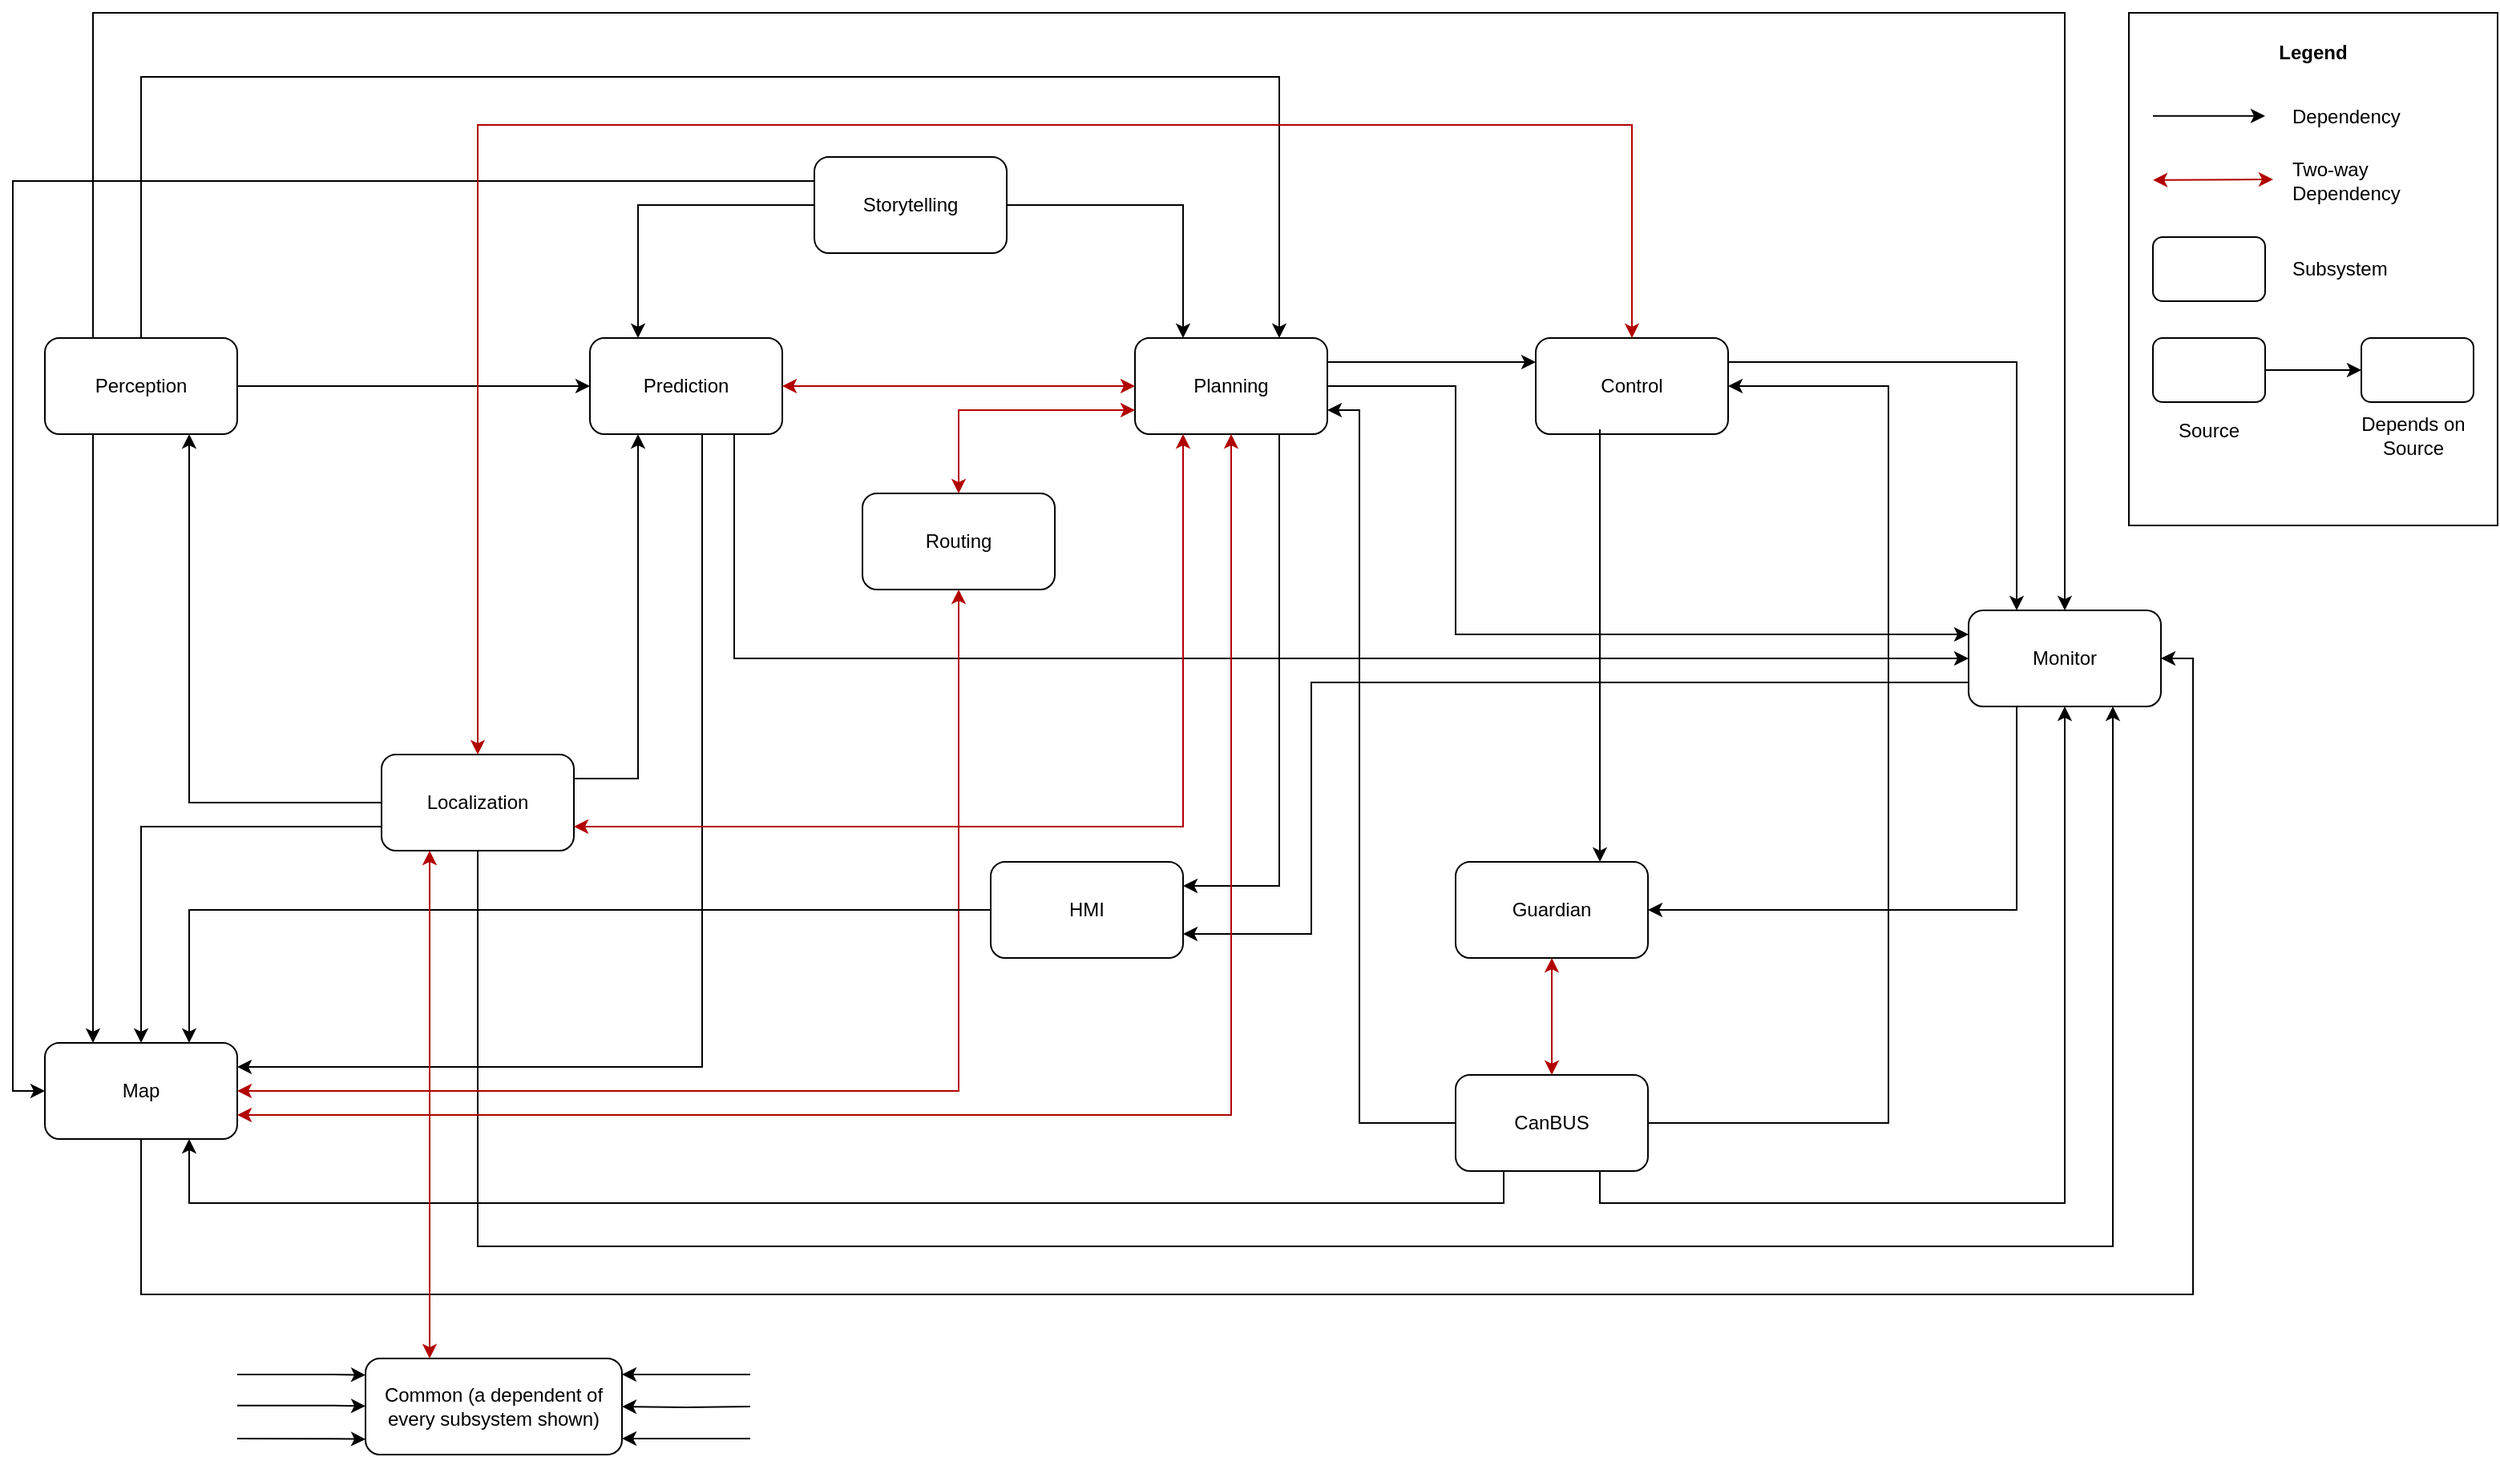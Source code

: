 <mxfile version="17.1.3" type="github"><diagram id="q5uySfuGyyFAdlzgSxIf" name="Page-1"><mxGraphModel dx="1426" dy="767" grid="1" gridSize="10" guides="1" tooltips="1" connect="1" arrows="1" fold="1" page="1" pageScale="1" pageWidth="850" pageHeight="1100" math="0" shadow="0"><root><mxCell id="0"/><mxCell id="1" parent="0"/><mxCell id="7judBJOATlKyl89qZomi-54" style="edgeStyle=orthogonalEdgeStyle;rounded=0;orthogonalLoop=1;jettySize=auto;html=1;exitX=0;exitY=0.5;exitDx=0;exitDy=0;entryX=0.75;entryY=1;entryDx=0;entryDy=0;" parent="1" source="7judBJOATlKyl89qZomi-2" target="7judBJOATlKyl89qZomi-1" edge="1"><mxGeometry relative="1" as="geometry"><Array as="points"><mxPoint x="200" y="513"/></Array></mxGeometry></mxCell><mxCell id="7judBJOATlKyl89qZomi-1" value="Perception" style="rounded=1;whiteSpace=wrap;html=1;" parent="1" vertex="1"><mxGeometry x="110" y="223" width="120" height="60" as="geometry"/></mxCell><mxCell id="7judBJOATlKyl89qZomi-2" value="Localization" style="rounded=1;whiteSpace=wrap;html=1;" parent="1" vertex="1"><mxGeometry x="320" y="483" width="120" height="60" as="geometry"/></mxCell><mxCell id="7judBJOATlKyl89qZomi-10" style="edgeStyle=orthogonalEdgeStyle;rounded=0;orthogonalLoop=1;jettySize=auto;html=1;entryX=0;entryY=0.5;entryDx=0;entryDy=0;exitX=1;exitY=0.5;exitDx=0;exitDy=0;" parent="1" source="7judBJOATlKyl89qZomi-1" target="7judBJOATlKyl89qZomi-8" edge="1"><mxGeometry relative="1" as="geometry"/></mxCell><mxCell id="7judBJOATlKyl89qZomi-14" style="edgeStyle=orthogonalEdgeStyle;rounded=0;orthogonalLoop=1;jettySize=auto;html=1;entryX=0.25;entryY=0;entryDx=0;entryDy=0;" parent="1" source="7judBJOATlKyl89qZomi-12" target="7judBJOATlKyl89qZomi-8" edge="1"><mxGeometry relative="1" as="geometry"><Array as="points"><mxPoint x="480" y="140"/><mxPoint x="480" y="140"/></Array></mxGeometry></mxCell><mxCell id="7judBJOATlKyl89qZomi-15" style="edgeStyle=orthogonalEdgeStyle;rounded=0;orthogonalLoop=1;jettySize=auto;html=1;exitX=1;exitY=0.25;exitDx=0;exitDy=0;entryX=0.25;entryY=1;entryDx=0;entryDy=0;" parent="1" source="7judBJOATlKyl89qZomi-2" target="7judBJOATlKyl89qZomi-8" edge="1"><mxGeometry relative="1" as="geometry"><Array as="points"><mxPoint x="480" y="498"/></Array></mxGeometry></mxCell><mxCell id="7judBJOATlKyl89qZomi-17" style="edgeStyle=orthogonalEdgeStyle;rounded=0;orthogonalLoop=1;jettySize=auto;html=1;exitX=0;exitY=0.5;exitDx=0;exitDy=0;entryX=1;entryY=0.75;entryDx=0;entryDy=0;" parent="1" source="7judBJOATlKyl89qZomi-16" target="7judBJOATlKyl89qZomi-11" edge="1"><mxGeometry relative="1" as="geometry"><Array as="points"><mxPoint x="930" y="713"/><mxPoint x="930" y="268"/></Array></mxGeometry></mxCell><mxCell id="7judBJOATlKyl89qZomi-23" style="edgeStyle=orthogonalEdgeStyle;rounded=0;orthogonalLoop=1;jettySize=auto;html=1;exitX=0.5;exitY=0;exitDx=0;exitDy=0;entryX=0.75;entryY=0;entryDx=0;entryDy=0;" parent="1" source="7judBJOATlKyl89qZomi-1" target="7judBJOATlKyl89qZomi-11" edge="1"><mxGeometry relative="1" as="geometry"><Array as="points"><mxPoint x="170" y="60"/><mxPoint x="880" y="60"/></Array></mxGeometry></mxCell><mxCell id="7judBJOATlKyl89qZomi-25" style="edgeStyle=orthogonalEdgeStyle;rounded=0;orthogonalLoop=1;jettySize=auto;html=1;exitX=1;exitY=0.5;exitDx=0;exitDy=0;entryX=0.25;entryY=0;entryDx=0;entryDy=0;" parent="1" source="7judBJOATlKyl89qZomi-12" target="7judBJOATlKyl89qZomi-11" edge="1"><mxGeometry relative="1" as="geometry"/></mxCell><mxCell id="7-IdZ-WRil3FLbBQ27dM-9" style="edgeStyle=orthogonalEdgeStyle;rounded=0;orthogonalLoop=1;jettySize=auto;html=1;exitX=0.75;exitY=1;exitDx=0;exitDy=0;entryX=1;entryY=0.25;entryDx=0;entryDy=0;" parent="1" source="7judBJOATlKyl89qZomi-11" target="7-IdZ-WRil3FLbBQ27dM-8" edge="1"><mxGeometry relative="1" as="geometry"/></mxCell><mxCell id="7-IdZ-WRil3FLbBQ27dM-11" style="edgeStyle=orthogonalEdgeStyle;rounded=0;orthogonalLoop=1;jettySize=auto;html=1;exitX=1;exitY=0.5;exitDx=0;exitDy=0;entryX=0;entryY=0.25;entryDx=0;entryDy=0;" parent="1" source="7judBJOATlKyl89qZomi-11" target="7judBJOATlKyl89qZomi-29" edge="1"><mxGeometry relative="1" as="geometry"><Array as="points"><mxPoint x="990" y="253"/><mxPoint x="990" y="408"/></Array></mxGeometry></mxCell><mxCell id="7judBJOATlKyl89qZomi-11" value="Planning" style="rounded=1;whiteSpace=wrap;html=1;" parent="1" vertex="1"><mxGeometry x="790" y="223" width="120" height="60" as="geometry"/></mxCell><mxCell id="7-IdZ-WRil3FLbBQ27dM-7" style="edgeStyle=orthogonalEdgeStyle;rounded=0;orthogonalLoop=1;jettySize=auto;html=1;exitX=0;exitY=0.25;exitDx=0;exitDy=0;entryX=0;entryY=0.5;entryDx=0;entryDy=0;" parent="1" source="7judBJOATlKyl89qZomi-12" target="7judBJOATlKyl89qZomi-21" edge="1"><mxGeometry relative="1" as="geometry"/></mxCell><mxCell id="7judBJOATlKyl89qZomi-12" value="Storytelling" style="rounded=1;whiteSpace=wrap;html=1;" parent="1" vertex="1"><mxGeometry x="590" y="110" width="120" height="60" as="geometry"/></mxCell><mxCell id="7judBJOATlKyl89qZomi-16" value="CanBUS" style="rounded=1;whiteSpace=wrap;html=1;" parent="1" vertex="1"><mxGeometry x="990" y="683" width="120" height="60" as="geometry"/></mxCell><mxCell id="7judBJOATlKyl89qZomi-18" value="Routing" style="rounded=1;whiteSpace=wrap;html=1;" parent="1" vertex="1"><mxGeometry x="620" y="320" width="120" height="60" as="geometry"/></mxCell><mxCell id="7judBJOATlKyl89qZomi-32" style="edgeStyle=orthogonalEdgeStyle;rounded=0;orthogonalLoop=1;jettySize=auto;html=1;exitX=0.25;exitY=1;exitDx=0;exitDy=0;entryX=0.75;entryY=1;entryDx=0;entryDy=0;" parent="1" source="7judBJOATlKyl89qZomi-16" target="7judBJOATlKyl89qZomi-21" edge="1"><mxGeometry relative="1" as="geometry"><Array as="points"><mxPoint x="1020" y="763"/><mxPoint x="200" y="763"/></Array></mxGeometry></mxCell><mxCell id="7judBJOATlKyl89qZomi-33" style="edgeStyle=orthogonalEdgeStyle;rounded=0;orthogonalLoop=1;jettySize=auto;html=1;exitX=0.25;exitY=1;exitDx=0;exitDy=0;entryX=0.25;entryY=0;entryDx=0;entryDy=0;" parent="1" source="7judBJOATlKyl89qZomi-1" target="7judBJOATlKyl89qZomi-21" edge="1"><mxGeometry relative="1" as="geometry"><Array as="points"/></mxGeometry></mxCell><mxCell id="7judBJOATlKyl89qZomi-68" style="edgeStyle=orthogonalEdgeStyle;rounded=0;orthogonalLoop=1;jettySize=auto;html=1;exitX=0;exitY=0.75;exitDx=0;exitDy=0;entryX=0.5;entryY=0;entryDx=0;entryDy=0;endArrow=classic;endFill=1;strokeColor=default;" parent="1" source="7judBJOATlKyl89qZomi-2" target="7judBJOATlKyl89qZomi-21" edge="1"><mxGeometry relative="1" as="geometry"/></mxCell><mxCell id="7judBJOATlKyl89qZomi-21" value="Map" style="rounded=1;whiteSpace=wrap;html=1;" parent="1" vertex="1"><mxGeometry x="110" y="663" width="120" height="60" as="geometry"/></mxCell><mxCell id="7judBJOATlKyl89qZomi-30" style="edgeStyle=orthogonalEdgeStyle;rounded=0;orthogonalLoop=1;jettySize=auto;html=1;entryX=0.25;entryY=0;entryDx=0;entryDy=0;exitX=1;exitY=0.25;exitDx=0;exitDy=0;" parent="1" source="7judBJOATlKyl89qZomi-26" target="7judBJOATlKyl89qZomi-29" edge="1"><mxGeometry relative="1" as="geometry"/></mxCell><mxCell id="7judBJOATlKyl89qZomi-58" style="edgeStyle=orthogonalEdgeStyle;rounded=0;orthogonalLoop=1;jettySize=auto;html=1;strokeColor=default;exitX=1;exitY=0.5;exitDx=0;exitDy=0;" parent="1" source="7judBJOATlKyl89qZomi-16" target="7judBJOATlKyl89qZomi-26" edge="1"><mxGeometry relative="1" as="geometry"><Array as="points"><mxPoint x="1260" y="713"/><mxPoint x="1260" y="253"/></Array></mxGeometry></mxCell><mxCell id="7judBJOATlKyl89qZomi-66" style="edgeStyle=orthogonalEdgeStyle;rounded=0;orthogonalLoop=1;jettySize=auto;html=1;exitX=1;exitY=0.25;exitDx=0;exitDy=0;entryX=0;entryY=0.25;entryDx=0;entryDy=0;endArrow=classic;endFill=1;strokeColor=default;" parent="1" source="7judBJOATlKyl89qZomi-11" target="7judBJOATlKyl89qZomi-26" edge="1"><mxGeometry relative="1" as="geometry"/></mxCell><mxCell id="7judBJOATlKyl89qZomi-26" value="Control" style="rounded=1;whiteSpace=wrap;html=1;" parent="1" vertex="1"><mxGeometry x="1040" y="223" width="120" height="60" as="geometry"/></mxCell><mxCell id="7judBJOATlKyl89qZomi-41" style="edgeStyle=orthogonalEdgeStyle;rounded=0;orthogonalLoop=1;jettySize=auto;html=1;exitX=0.5;exitY=1;exitDx=0;exitDy=0;entryX=0.75;entryY=1;entryDx=0;entryDy=0;" parent="1" source="7judBJOATlKyl89qZomi-2" target="7judBJOATlKyl89qZomi-29" edge="1"><mxGeometry relative="1" as="geometry"><Array as="points"><mxPoint x="380" y="790"/><mxPoint x="1400" y="790"/></Array></mxGeometry></mxCell><mxCell id="7judBJOATlKyl89qZomi-42" style="edgeStyle=orthogonalEdgeStyle;rounded=0;orthogonalLoop=1;jettySize=auto;html=1;exitX=0.5;exitY=1;exitDx=0;exitDy=0;entryX=1;entryY=0.5;entryDx=0;entryDy=0;" parent="1" source="7judBJOATlKyl89qZomi-21" target="7judBJOATlKyl89qZomi-29" edge="1"><mxGeometry relative="1" as="geometry"><Array as="points"><mxPoint x="170" y="820"/><mxPoint x="1450" y="820"/><mxPoint x="1450" y="423"/></Array></mxGeometry></mxCell><mxCell id="7judBJOATlKyl89qZomi-43" style="edgeStyle=orthogonalEdgeStyle;rounded=0;orthogonalLoop=1;jettySize=auto;html=1;exitX=0.75;exitY=1;exitDx=0;exitDy=0;entryX=0.5;entryY=1;entryDx=0;entryDy=0;" parent="1" source="7judBJOATlKyl89qZomi-16" target="7judBJOATlKyl89qZomi-29" edge="1"><mxGeometry relative="1" as="geometry"/></mxCell><mxCell id="7judBJOATlKyl89qZomi-45" style="edgeStyle=orthogonalEdgeStyle;rounded=0;orthogonalLoop=1;jettySize=auto;html=1;exitX=0.25;exitY=0;exitDx=0;exitDy=0;entryX=0.5;entryY=0;entryDx=0;entryDy=0;" parent="1" source="7judBJOATlKyl89qZomi-1" target="7judBJOATlKyl89qZomi-29" edge="1"><mxGeometry relative="1" as="geometry"><Array as="points"><mxPoint x="140" y="20"/><mxPoint x="1370" y="20"/></Array></mxGeometry></mxCell><mxCell id="7judBJOATlKyl89qZomi-46" style="edgeStyle=orthogonalEdgeStyle;rounded=0;orthogonalLoop=1;jettySize=auto;html=1;exitX=0.75;exitY=1;exitDx=0;exitDy=0;entryX=0;entryY=0.5;entryDx=0;entryDy=0;" parent="1" source="7judBJOATlKyl89qZomi-8" target="7judBJOATlKyl89qZomi-29" edge="1"><mxGeometry relative="1" as="geometry"/></mxCell><mxCell id="7-IdZ-WRil3FLbBQ27dM-12" style="edgeStyle=orthogonalEdgeStyle;rounded=0;orthogonalLoop=1;jettySize=auto;html=1;exitX=0;exitY=0.75;exitDx=0;exitDy=0;entryX=1;entryY=0.75;entryDx=0;entryDy=0;" parent="1" source="7judBJOATlKyl89qZomi-29" target="7-IdZ-WRil3FLbBQ27dM-8" edge="1"><mxGeometry relative="1" as="geometry"><Array as="points"><mxPoint x="900" y="438"/><mxPoint x="900" y="595"/></Array></mxGeometry></mxCell><mxCell id="7judBJOATlKyl89qZomi-29" value="Monitor" style="rounded=1;whiteSpace=wrap;html=1;" parent="1" vertex="1"><mxGeometry x="1310" y="393" width="120" height="60" as="geometry"/></mxCell><mxCell id="7judBJOATlKyl89qZomi-36" style="edgeStyle=orthogonalEdgeStyle;rounded=0;orthogonalLoop=1;jettySize=auto;html=1;entryX=0.75;entryY=0;entryDx=0;entryDy=0;" parent="1" target="7judBJOATlKyl89qZomi-35" edge="1"><mxGeometry relative="1" as="geometry"><Array as="points"><mxPoint x="1080" y="410"/><mxPoint x="1080" y="410"/></Array><mxPoint x="1080" y="280" as="sourcePoint"/></mxGeometry></mxCell><mxCell id="7judBJOATlKyl89qZomi-37" style="edgeStyle=orthogonalEdgeStyle;rounded=0;orthogonalLoop=1;jettySize=auto;html=1;exitX=0.25;exitY=1;exitDx=0;exitDy=0;entryX=1;entryY=0.5;entryDx=0;entryDy=0;" parent="1" source="7judBJOATlKyl89qZomi-29" target="7judBJOATlKyl89qZomi-35" edge="1"><mxGeometry relative="1" as="geometry"/></mxCell><mxCell id="7-IdZ-WRil3FLbBQ27dM-1" style="edgeStyle=orthogonalEdgeStyle;rounded=0;orthogonalLoop=1;jettySize=auto;html=1;entryX=1;entryY=0.25;entryDx=0;entryDy=0;" parent="1" source="7judBJOATlKyl89qZomi-8" target="7judBJOATlKyl89qZomi-21" edge="1"><mxGeometry relative="1" as="geometry"><Array as="points"><mxPoint x="520" y="678"/></Array></mxGeometry></mxCell><mxCell id="7judBJOATlKyl89qZomi-8" value="Prediction" style="rounded=1;whiteSpace=wrap;html=1;" parent="1" vertex="1"><mxGeometry x="450" y="223" width="120" height="60" as="geometry"/></mxCell><mxCell id="7judBJOATlKyl89qZomi-35" value="Guardian" style="rounded=1;whiteSpace=wrap;html=1;" parent="1" vertex="1"><mxGeometry x="990" y="550" width="120" height="60" as="geometry"/></mxCell><mxCell id="7judBJOATlKyl89qZomi-62" value="" style="endArrow=classic;startArrow=classic;html=1;rounded=0;strokeColor=#B20000;exitX=0;exitY=0.5;exitDx=0;exitDy=0;entryX=1;entryY=0.5;entryDx=0;entryDy=0;fillColor=#e51400;" parent="1" source="7judBJOATlKyl89qZomi-11" target="7judBJOATlKyl89qZomi-8" edge="1"><mxGeometry width="50" height="50" relative="1" as="geometry"><mxPoint x="640" y="210" as="sourcePoint"/><mxPoint x="590" y="260" as="targetPoint"/></mxGeometry></mxCell><mxCell id="7judBJOATlKyl89qZomi-63" value="" style="endArrow=classic;startArrow=classic;html=1;rounded=0;strokeColor=#B20000;exitX=0;exitY=0.75;exitDx=0;exitDy=0;entryX=0.5;entryY=0;entryDx=0;entryDy=0;edgeStyle=orthogonalEdgeStyle;fillColor=#e51400;" parent="1" source="7judBJOATlKyl89qZomi-11" target="7judBJOATlKyl89qZomi-18" edge="1"><mxGeometry width="50" height="50" relative="1" as="geometry"><mxPoint x="760" y="263" as="sourcePoint"/><mxPoint x="580" y="263" as="targetPoint"/></mxGeometry></mxCell><mxCell id="7judBJOATlKyl89qZomi-67" value="" style="endArrow=classic;startArrow=classic;html=1;rounded=0;strokeColor=#B20000;exitX=0.5;exitY=0;exitDx=0;exitDy=0;entryX=0.5;entryY=1;entryDx=0;entryDy=0;fillColor=#e51400;" parent="1" source="7judBJOATlKyl89qZomi-16" target="7judBJOATlKyl89qZomi-35" edge="1"><mxGeometry width="50" height="50" relative="1" as="geometry"><mxPoint x="1290" y="640" as="sourcePoint"/><mxPoint x="1070" y="640" as="targetPoint"/></mxGeometry></mxCell><mxCell id="7-IdZ-WRil3FLbBQ27dM-2" value="" style="endArrow=classic;startArrow=classic;html=1;rounded=0;strokeColor=#B20000;exitX=0.25;exitY=1;exitDx=0;exitDy=0;entryX=1;entryY=0.75;entryDx=0;entryDy=0;edgeStyle=orthogonalEdgeStyle;fillColor=#e51400;" parent="1" source="7judBJOATlKyl89qZomi-11" target="7judBJOATlKyl89qZomi-2" edge="1"><mxGeometry width="50" height="50" relative="1" as="geometry"><mxPoint x="720.0" y="491" as="sourcePoint"/><mxPoint x="610" y="543" as="targetPoint"/></mxGeometry></mxCell><mxCell id="7-IdZ-WRil3FLbBQ27dM-3" value="" style="endArrow=classic;startArrow=classic;html=1;rounded=0;strokeColor=#B20000;exitX=0.5;exitY=1;exitDx=0;exitDy=0;entryX=1;entryY=0.75;entryDx=0;entryDy=0;edgeStyle=orthogonalEdgeStyle;fillColor=#e51400;" parent="1" source="7judBJOATlKyl89qZomi-11" target="7judBJOATlKyl89qZomi-21" edge="1"><mxGeometry width="50" height="50" relative="1" as="geometry"><mxPoint x="900.0" y="510" as="sourcePoint"/><mxPoint x="520" y="755" as="targetPoint"/></mxGeometry></mxCell><mxCell id="7-IdZ-WRil3FLbBQ27dM-4" value="" style="endArrow=classic;startArrow=classic;html=1;rounded=0;strokeColor=#B20000;exitX=0.5;exitY=0;exitDx=0;exitDy=0;entryX=0.5;entryY=0;entryDx=0;entryDy=0;edgeStyle=orthogonalEdgeStyle;fillColor=#e51400;" parent="1" source="7judBJOATlKyl89qZomi-26" target="7judBJOATlKyl89qZomi-2" edge="1"><mxGeometry width="50" height="50" relative="1" as="geometry"><mxPoint x="830.0" y="293" as="sourcePoint"/><mxPoint x="450" y="538" as="targetPoint"/><Array as="points"><mxPoint x="1100" y="90"/><mxPoint x="380" y="90"/></Array></mxGeometry></mxCell><mxCell id="7-IdZ-WRil3FLbBQ27dM-5" value="" style="endArrow=classic;startArrow=classic;html=1;rounded=0;strokeColor=#B20000;exitX=0.5;exitY=1;exitDx=0;exitDy=0;entryX=1;entryY=0.5;entryDx=0;entryDy=0;edgeStyle=orthogonalEdgeStyle;fillColor=#e51400;" parent="1" source="7judBJOATlKyl89qZomi-18" target="7judBJOATlKyl89qZomi-21" edge="1"><mxGeometry width="50" height="50" relative="1" as="geometry"><mxPoint x="830.0" y="293" as="sourcePoint"/><mxPoint x="450" y="538" as="targetPoint"/><Array as="points"><mxPoint x="680" y="693"/></Array></mxGeometry></mxCell><mxCell id="7-IdZ-WRil3FLbBQ27dM-10" style="edgeStyle=orthogonalEdgeStyle;rounded=0;orthogonalLoop=1;jettySize=auto;html=1;exitX=0;exitY=0.5;exitDx=0;exitDy=0;entryX=0.75;entryY=0;entryDx=0;entryDy=0;" parent="1" source="7-IdZ-WRil3FLbBQ27dM-8" target="7judBJOATlKyl89qZomi-21" edge="1"><mxGeometry relative="1" as="geometry"/></mxCell><mxCell id="7-IdZ-WRil3FLbBQ27dM-8" value="HMI" style="rounded=1;whiteSpace=wrap;html=1;" parent="1" vertex="1"><mxGeometry x="700" y="550" width="120" height="60" as="geometry"/></mxCell><mxCell id="7-IdZ-WRil3FLbBQ27dM-14" value="" style="rounded=0;whiteSpace=wrap;html=1;" parent="1" vertex="1"><mxGeometry x="1410" y="20" width="230" height="320" as="geometry"/></mxCell><mxCell id="7-IdZ-WRil3FLbBQ27dM-15" value="Legend" style="text;html=1;strokeColor=none;fillColor=none;align=center;verticalAlign=middle;whiteSpace=wrap;rounded=0;fontStyle=1" parent="1" vertex="1"><mxGeometry x="1495" y="30" width="60" height="30" as="geometry"/></mxCell><mxCell id="7judBJOATlKyl89qZomi-7" style="edgeStyle=orthogonalEdgeStyle;rounded=0;orthogonalLoop=1;jettySize=auto;html=1;entryX=0;entryY=0.5;entryDx=0;entryDy=0;" parent="1" source="7judBJOATlKyl89qZomi-4" target="7judBJOATlKyl89qZomi-6" edge="1"><mxGeometry relative="1" as="geometry"/></mxCell><mxCell id="7judBJOATlKyl89qZomi-4" value="" style="rounded=1;whiteSpace=wrap;html=1;" parent="1" vertex="1"><mxGeometry x="1425" y="223" width="70" height="40" as="geometry"/></mxCell><mxCell id="7judBJOATlKyl89qZomi-6" value="" style="rounded=1;whiteSpace=wrap;html=1;" parent="1" vertex="1"><mxGeometry x="1555" y="223" width="70" height="40" as="geometry"/></mxCell><mxCell id="7-IdZ-WRil3FLbBQ27dM-16" value="Source" style="text;html=1;strokeColor=none;fillColor=none;align=center;verticalAlign=middle;whiteSpace=wrap;rounded=0;" parent="1" vertex="1"><mxGeometry x="1430" y="266" width="60" height="30" as="geometry"/></mxCell><mxCell id="7-IdZ-WRil3FLbBQ27dM-17" value="Depends on Source" style="text;html=1;strokeColor=none;fillColor=none;align=center;verticalAlign=middle;whiteSpace=wrap;rounded=0;" parent="1" vertex="1"><mxGeometry x="1550" y="269" width="75" height="30" as="geometry"/></mxCell><mxCell id="7-IdZ-WRil3FLbBQ27dM-19" value="Dependency" style="text;html=1;strokeColor=none;fillColor=none;align=left;verticalAlign=middle;whiteSpace=wrap;rounded=0;" parent="1" vertex="1"><mxGeometry x="1510" y="70" width="60" height="30" as="geometry"/></mxCell><mxCell id="7-IdZ-WRil3FLbBQ27dM-20" value="Two-way Dependency" style="text;html=1;strokeColor=none;fillColor=none;align=left;verticalAlign=middle;whiteSpace=wrap;rounded=0;" parent="1" vertex="1"><mxGeometry x="1510" y="110" width="120" height="30" as="geometry"/></mxCell><mxCell id="7-IdZ-WRil3FLbBQ27dM-21" style="edgeStyle=orthogonalEdgeStyle;rounded=0;orthogonalLoop=1;jettySize=auto;html=1;entryX=0;entryY=0.5;entryDx=0;entryDy=0;" parent="1" edge="1"><mxGeometry relative="1" as="geometry"><mxPoint x="1425.0" y="84.41" as="sourcePoint"/><mxPoint x="1495.0" y="84.41" as="targetPoint"/></mxGeometry></mxCell><mxCell id="7-IdZ-WRil3FLbBQ27dM-22" value="" style="endArrow=classic;startArrow=classic;html=1;rounded=0;strokeColor=#B20000;entryX=1;entryY=0.5;entryDx=0;entryDy=0;fillColor=#e51400;" parent="1" edge="1"><mxGeometry width="50" height="50" relative="1" as="geometry"><mxPoint x="1500" y="124" as="sourcePoint"/><mxPoint x="1425" y="124.41" as="targetPoint"/></mxGeometry></mxCell><mxCell id="7-IdZ-WRil3FLbBQ27dM-23" value="" style="rounded=1;whiteSpace=wrap;html=1;" parent="1" vertex="1"><mxGeometry x="1425" y="160" width="70" height="40" as="geometry"/></mxCell><mxCell id="7-IdZ-WRil3FLbBQ27dM-24" value="Subsystem" style="text;html=1;strokeColor=none;fillColor=none;align=left;verticalAlign=middle;whiteSpace=wrap;rounded=0;" parent="1" vertex="1"><mxGeometry x="1510" y="165" width="120" height="30" as="geometry"/></mxCell><mxCell id="7-IdZ-WRil3FLbBQ27dM-25" value="Common (a dependent of every subsystem shown)" style="rounded=1;whiteSpace=wrap;html=1;" parent="1" vertex="1"><mxGeometry x="310" y="860" width="160" height="60" as="geometry"/></mxCell><mxCell id="7-IdZ-WRil3FLbBQ27dM-26" style="edgeStyle=orthogonalEdgeStyle;rounded=0;orthogonalLoop=1;jettySize=auto;html=1;entryX=1;entryY=0.5;entryDx=0;entryDy=0;" parent="1" target="7-IdZ-WRil3FLbBQ27dM-25" edge="1"><mxGeometry relative="1" as="geometry"><mxPoint x="550" y="890" as="sourcePoint"/><mxPoint x="590.0" y="870.0" as="targetPoint"/></mxGeometry></mxCell><mxCell id="7-IdZ-WRil3FLbBQ27dM-27" style="edgeStyle=orthogonalEdgeStyle;rounded=0;orthogonalLoop=1;jettySize=auto;html=1;entryX=1;entryY=0.5;entryDx=0;entryDy=0;" parent="1" edge="1"><mxGeometry relative="1" as="geometry"><mxPoint x="550" y="910" as="sourcePoint"/><mxPoint x="470" y="910" as="targetPoint"/></mxGeometry></mxCell><mxCell id="7-IdZ-WRil3FLbBQ27dM-28" style="edgeStyle=orthogonalEdgeStyle;rounded=0;orthogonalLoop=1;jettySize=auto;html=1;entryX=1;entryY=0.5;entryDx=0;entryDy=0;" parent="1" edge="1"><mxGeometry relative="1" as="geometry"><mxPoint x="230" y="889.4" as="sourcePoint"/><mxPoint x="310" y="889.73" as="targetPoint"/><Array as="points"><mxPoint x="290" y="889.4"/><mxPoint x="290" y="889.4"/></Array></mxGeometry></mxCell><mxCell id="7-IdZ-WRil3FLbBQ27dM-29" style="edgeStyle=orthogonalEdgeStyle;rounded=0;orthogonalLoop=1;jettySize=auto;html=1;entryX=1;entryY=0.5;entryDx=0;entryDy=0;" parent="1" edge="1"><mxGeometry relative="1" as="geometry"><mxPoint x="230" y="910.06" as="sourcePoint"/><mxPoint x="310" y="910.39" as="targetPoint"/><Array as="points"><mxPoint x="290" y="910.06"/><mxPoint x="290" y="910.06"/></Array></mxGeometry></mxCell><mxCell id="7-IdZ-WRil3FLbBQ27dM-30" value="" style="endArrow=classic;startArrow=classic;html=1;rounded=0;strokeColor=#B20000;exitX=0.25;exitY=1;exitDx=0;exitDy=0;entryX=0.25;entryY=0;entryDx=0;entryDy=0;edgeStyle=orthogonalEdgeStyle;fillColor=#e51400;" parent="1" source="7judBJOATlKyl89qZomi-2" target="7-IdZ-WRil3FLbBQ27dM-25" edge="1"><mxGeometry width="50" height="50" relative="1" as="geometry"><mxPoint x="455" y="838" as="sourcePoint"/><mxPoint x="345" y="890" as="targetPoint"/></mxGeometry></mxCell><mxCell id="7-IdZ-WRil3FLbBQ27dM-31" style="edgeStyle=orthogonalEdgeStyle;rounded=0;orthogonalLoop=1;jettySize=auto;html=1;entryX=1;entryY=0.5;entryDx=0;entryDy=0;" parent="1" edge="1"><mxGeometry relative="1" as="geometry"><mxPoint x="550" y="870" as="sourcePoint"/><mxPoint x="470" y="870" as="targetPoint"/></mxGeometry></mxCell><mxCell id="7-IdZ-WRil3FLbBQ27dM-32" style="edgeStyle=orthogonalEdgeStyle;rounded=0;orthogonalLoop=1;jettySize=auto;html=1;entryX=1;entryY=0.5;entryDx=0;entryDy=0;" parent="1" edge="1"><mxGeometry relative="1" as="geometry"><mxPoint x="230" y="870.0" as="sourcePoint"/><mxPoint x="310" y="870.33" as="targetPoint"/><Array as="points"><mxPoint x="290" y="870.0"/><mxPoint x="290" y="870.0"/></Array></mxGeometry></mxCell></root></mxGraphModel></diagram></mxfile>